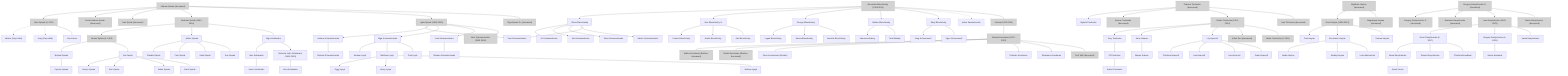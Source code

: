 graph TD
    %% Main Spivak Family Branch
    andrew_spivak["Andrew Spivak (deceased)"] --- olga_spivak_sr["Olga Spivak Sr. (deceased)"]
    andrew_spivak --> lydia_spivak["Lydia Spivak (1939-2015)"]
    andrew_spivak --> nicholas_spivak["Nicholas Spivak (1932-2014)"]
    andrew_spivak --> ivan_spivak["Ivan Spivak (deceased)"]
    andrew_spivak --> dmitro_spivak["Dmitro/James Spivak (deceased)"]
    andrew_spivak --> john_spivak["John Spivak (d. 2011)"]
    
    %% Nicholas Spivak branch
    nicholas_spivak --- olga_schidowka["Olga Schidowka"]
    nicholas_spivak --> walter_spivak["Walter Spivak"]
    nicholas_spivak --> james_spivak["James Spivak (d. 1983)"]
    
    walter_spivak --- sue_spivak["Sue Spivak"]
    walter_spivak --> katie_spivak["Katie Spivak"]
    walter_spivak --> cole_spivak["Cole Spivak"]
    walter_spivak --> claudia_spivak["Claudia Spivak"]
    
    james_spivak --> jim_spivak["Jim Spivak"]
    james_spivak --> michael_spivak["Michael Spivak"]
    
    jim_spivak --- carol_spivak["Carol Spivak"]
    jim_spivak --> aiden_spivak["Aiden Spivak"]
    jim_spivak --> ben_spivak["Ben Spivak"]
    jim_spivak --> evelyn_spivak["Evelyn Spivak"]
    
    michael_spivak --- krysten_spivak["Krysten Spivak"]
    
    %% John Spivak branch
    john_spivak --- carol_anne["Carol Anne"]
    john_spivak -.-> joey["Joey (Step-child)"]
    john_spivak -.-> valerie["Valerie (Step-child)"]
    
    %% Lydia Spivak branch and Schewtschenko family
    lydia_spivak --- john_schewtschenko["John Schewtschenko (1935-2018)"]
    lydia_spivak --> fred_schewtschenko["Fred Schewtschenko"]
    lydia_spivak --> olga_schewtschenko["Olga Schewtschenko"]
    lydia_spivak --> andrew_schewtschenko["Andrew Schewtschenko"]
    lydia_spivak --> paul_schewtschenko["Paul Schewtschenko"]
    
    fred_schewtschenko --- oksana_schewtschenko["Oksana Schewtschenko"]
    
    olga_schewtschenko --- paul_lysyk["Paul Lysyk"]
    olga_schewtschenko --> matthew_lysyk["Matthew Lysyk"]
    olga_schewtschenko --> andrew_lysyk["Andrew Lysyk"]
    
    matthew_lysyk --- melissa_lysyk["Melissa Lysyk"]
    matthew_lysyk --> henry_lysyk["Henry Lysyk"]
    matthew_lysyk --> ziggy_lysyk["Ziggy Lysyk"]
    
    andrew_schewtschenko --> michael_schewtschenko["Michael Schewtschenko"]
    
    %% Schidowka family connections
    olga_schidowka --> nicholas_schidowka["Nicholas John Schidowka (1942-2019)"]
    olga_schidowka --> alex_schidowka["Alex Schidowka"]
    
    nicholas_schidowka --- vera_schidowka["Vera Schidowka"]
    alex_schidowka --- helen_schidowka["Helen Schidowka"]
    
    %% Bloschinsky and Koschman families
    alexander_bloschinsky["Alexander Bloschinsky (1928-2011)"] --- helena_koschman["Helena (1933-2016)"]
    alexander_bloschinsky -.-> helen_sawrantschuk["Helen Sawrantschuk"]
    
    alexander_bloschinsky --> mary_bloschinsky["Mary Bloschinsky"]
    alexander_bloschinsky --> nadine_bloschinsky["Nadine Bloschinsky"]
    alexander_bloschinsky --> george_bloschinsky["George Bloschinsky"]
    alexander_bloschinsky --> alex_bloschinsky_jr["Alex Bloschinsky Jr."]
    alexander_bloschinsky --> olena_bloschinsky["Olena Bloschinsky"]
    
    helena_koschman --- nicolas_koschman["Nicolas Koschman (1927-2022)"]
    
    nicolas_koschman --- first_wife_koschman["First Wife (deceased)"]
    nicolas_koschman --> stephanie_koschman["Stephanie Koschman"]
    nicolas_koschman --> christine_koschman["Christine Koschman"]
    
    nicolas_koschman --- peter_koschmann["Peter Koschmann (Brother)"]
    nicolas_koschman --- dimitri_koschman["Dimitri Koschman (Brother, deceased)"]
    nicolas_koschman --- walter_koschman["Walter Koschman (Brother, deceased)"]
    
    %% Extended connections for Bloschinsky family
    mary_bloschinsky --- egon_schoenewolf["Egon Schoenewolf"]
    mary_bloschinsky --> greg_schoenewolf["Greg Schoenewolf"]
    
    nadine_bloschinsky --- todd_wakely["Todd Wakely"]
    nadine_bloschinsky --> shannon_wakely["Shannon Wakely"]
    
    george_bloschinsky --- jennifer_bloschinsky["Jennifer Bloschinsky"]
    george_bloschinsky --> emma_bloschinsky["Emma Bloschinsky"]
    george_bloschinsky --> logan_bloschinsky["Logan Bloschinsky"]
    
    alex_bloschinsky_jr --- gail_bloschinsky["Gail Bloschinsky"]
    alex_bloschinsky_jr --> austin_bloschinsky["Austin Bloschinsky"]
    alex_bloschinsky_jr --> connor_bloschinsky["Connor Bloschinsky"]
    
    olena_bloschinsky --- paul_schewtschenko
    olena_bloschinsky --> slavko_schewtschenko["Slavko Schewtschenko"]
    olena_bloschinsky --> taisa_schewtschenko["Taisa Schewtschenko"]
    olena_bloschinsky --> ala_schewtschenko["Ala Schewtschenko"]
    olena_bloschinsky --> aj_schewtschenko["AJ Schewtschenko"]
    
    %% Tischenko family
    stefan_tischenko["Stefan Tischenko (1921-2014)"] --- maria_tischenko["Maria Tischenko (d. 2001)"]
    stefan_tischenko --> infant_son["Infant Son (deceased)"]
    stefan_tischenko --> lily_hopcroft["Lily Hopcroft"]
    stefan_tischenko --> anne_salmon["Anne Salmon"]
    stefan_tischenko --> tony_tischenko["Tony Tischenko"]
    
    fedosia_tischenko["Fedosia Tischenko (deceased)"] --- ivan_tischenko["Ivan Tischenko (deceased)"]
    fedosia_tischenko --> stefan_tischenko
    fedosia_tischenko --> antone_tischenko["Antone Tischenko (deceased)"]
    fedosia_tischenko --> mykola_tischenko["Mykola Tischenko"]
    
    lily_hopcroft --- grant_hopcroft["Grant Hopcroft"]
    lily_hopcroft --> lara_hopcroft["Lara Hopcroft"]
    lily_hopcroft --> lisa_hopcroft["Lisa Hopcroft"]
    lily_hopcroft --> christina_hopcroft["Christina Hopcroft"]
    
    anne_salmon --- wayne_salmon["Wayne Salmon"]
    
    tony_tischenko --> eli_tischenko["Eli Tischenko"]
    eli_tischenko --- sasha_tischenko["Sasha Tischenko"]
    
    %% Huytan family
    mykhailo_huytan["Mykhailo Huytan (deceased)"] --- magdelyna_huytan["Magdelyna Huytan (deceased)"]
    mykhailo_huytan --> orest_huytan["Orest Huytan (1926-2012)"]
    
    orest_huytan --- tamara_huytan["Tamara Huytan"]
    orest_huytan --> konstantin_huytan["Konstantin Huytan"]
    orest_huytan --> paul_huytan["Paul Huytan"]
    
    konstantin_huytan --- lesia_maruschak["Lesia Maruschak"]
    konstantin_huytan --> arkady_huytan["Arkady Huytan"]
    konstantin_huytan --> nadia_huytan["Nadia Huytan"]
    
    %% Danylchenko family
    gregory_danylchenko_sr["Gregory Danylchenko Sr. (deceased)"] --- maria_danylchenko["Maria Danylchenko (deceased)"]
    gregory_danylchenko_sr --> ivan_danylchenko["Ivan Danylchenko (1925-2023)"]
    gregory_danylchenko_sr --> nastusia_danylchenko["Nastusia Danylchenko (deceased)"]
    gregory_danylchenko_sr --> gregory_danylchenko_jr["Gregory Danylchenko Jr. (deceased)"]
    
    ivan_danylchenko --- nadia_danylchenko["Nadia Danylchenko"]
    ivan_danylchenko --> gregory_danylchenko_son["Gregory Danylchenko (b. 1953)"]
    ivan_danylchenko --> victor_danylchenko["Victor Danylchenko (b. 1957)"]
    
    gregory_danylchenko_son --- janice_neelands["Janice Neelands"]
    
    victor_danylchenko --- christina_broadbent["Christina Broadbent"]
    victor_danylchenko --> tamara_danylchenko["Tamara Danylchenko"]
    victor_danylchenko --> alexa_danylchenko["Alexa Danylchenko"]
    
    alexa_danylchenko --- derek_foster["Derek Foster"]
    
    %% Legend
    classDef deceased fill:#D3D3D3,stroke:#A9A9A9,color:#333333
    classDef living fill:#E8F5E9,stroke:#81C784,color:#333333
    classDef marriage stroke:#FF69B4,stroke-width:2px
    classDef stepRelation stroke-dasharray: 5 5
    
    %% Apply classes to nodes
    class andrew_spivak,olga_spivak_sr,ivan_spivak,nicholas_spivak,dmitro_spivak,john_spivak,lydia_spivak,james_spivak,john_schewtschenko,alexander_bloschinsky,helena_koschman,nicolas_koschman,first_wife_koschman,dimitri_koschman,walter_koschman,gregory_danylchenko_sr,maria_danylchenko,gregory_danylchenko_jr,nastusia_danylchenko,ivan_danylchenko,fedosia_tischenko,ivan_tischenko,antone_tischenko,maria_tischenko,infant_son,stefan_tischenko,mykhailo_huytan,magdelyna_huytan,orest_huytan deceased;
    
    %% Apply class to step-relations
    class joey,valerie,helen_sawrantschuk stepRelation;